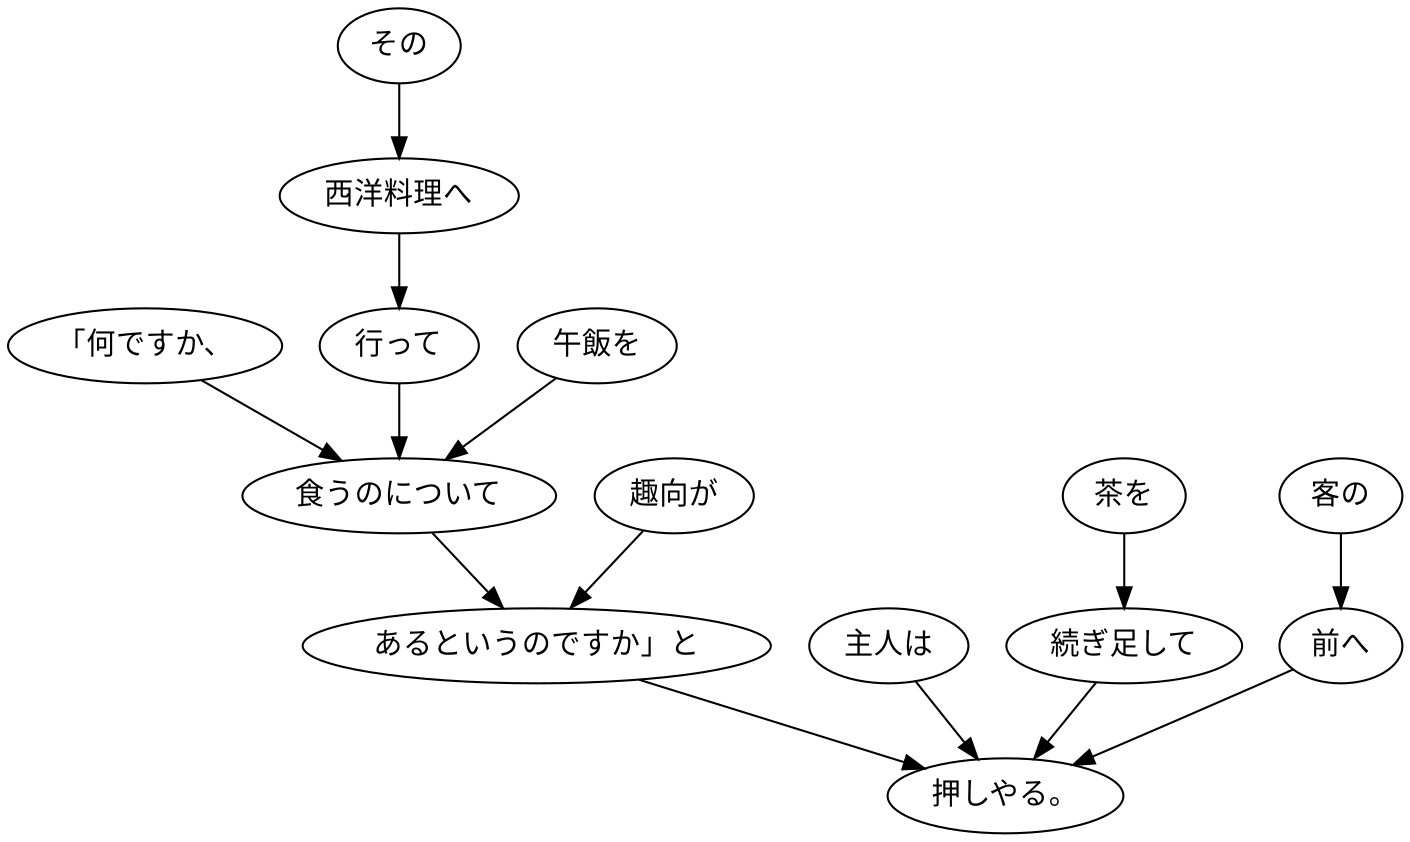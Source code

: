 digraph graph767 {
	node0 [label="「何ですか、"];
	node1 [label="その"];
	node2 [label="西洋料理へ"];
	node3 [label="行って"];
	node4 [label="午飯を"];
	node5 [label="食うのについて"];
	node6 [label="趣向が"];
	node7 [label="あるというのですか」と"];
	node8 [label="主人は"];
	node9 [label="茶を"];
	node10 [label="続ぎ足して"];
	node11 [label="客の"];
	node12 [label="前へ"];
	node13 [label="押しやる。"];
	node0 -> node5;
	node1 -> node2;
	node2 -> node3;
	node3 -> node5;
	node4 -> node5;
	node5 -> node7;
	node6 -> node7;
	node7 -> node13;
	node8 -> node13;
	node9 -> node10;
	node10 -> node13;
	node11 -> node12;
	node12 -> node13;
}
